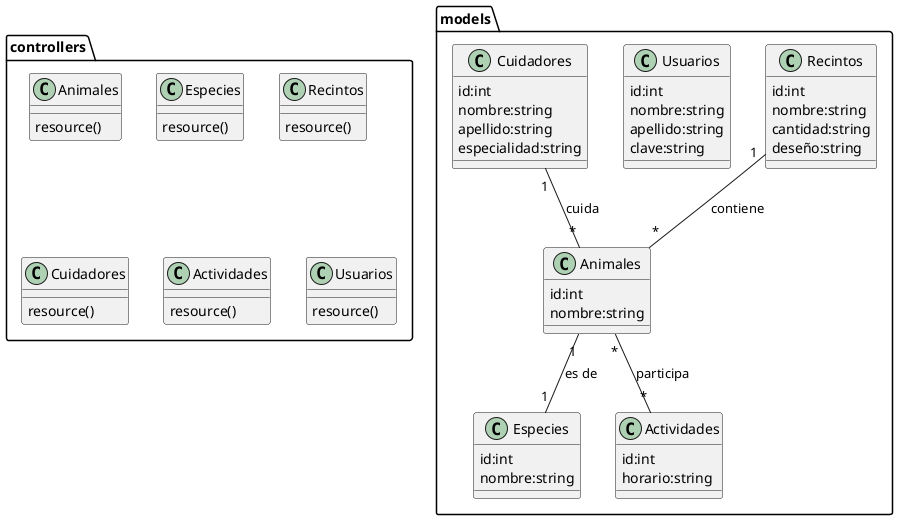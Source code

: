 @startuml

class models.Animales{
    id:int
    nombre:string
}
class models.Especies{
    id:int
    nombre:string
}
class models.Recintos{
    id:int
    nombre:string
    cantidad:string
    deseño:string
}
class models.Usuarios{
    id:int
    nombre:string
    apellido:string
    clave:string
}
class models.Cuidadores{
    id:int
    nombre:string
    apellido:string
    especialidad:string
}
class models.Actividades{
    id:int
    horario:string
}

class controllers.Animales{
    resource()
}
class controllers.Especies{
    resource()
}
class controllers.Recintos{
    resource()
}
class controllers.Cuidadores{
    resource()
}
class controllers.Actividades{
    resource()
}
class controllers.Usuarios{
    resource()
}

models.Animales "1" -- "1" models.Especies : es de
models.Recintos "1" -- "*" models.Animales : contiene
models.Cuidadores "1" -- "*"  models.Animales : cuida
models.Animales "*" -- "*" models.Actividades : participa

@enduml

